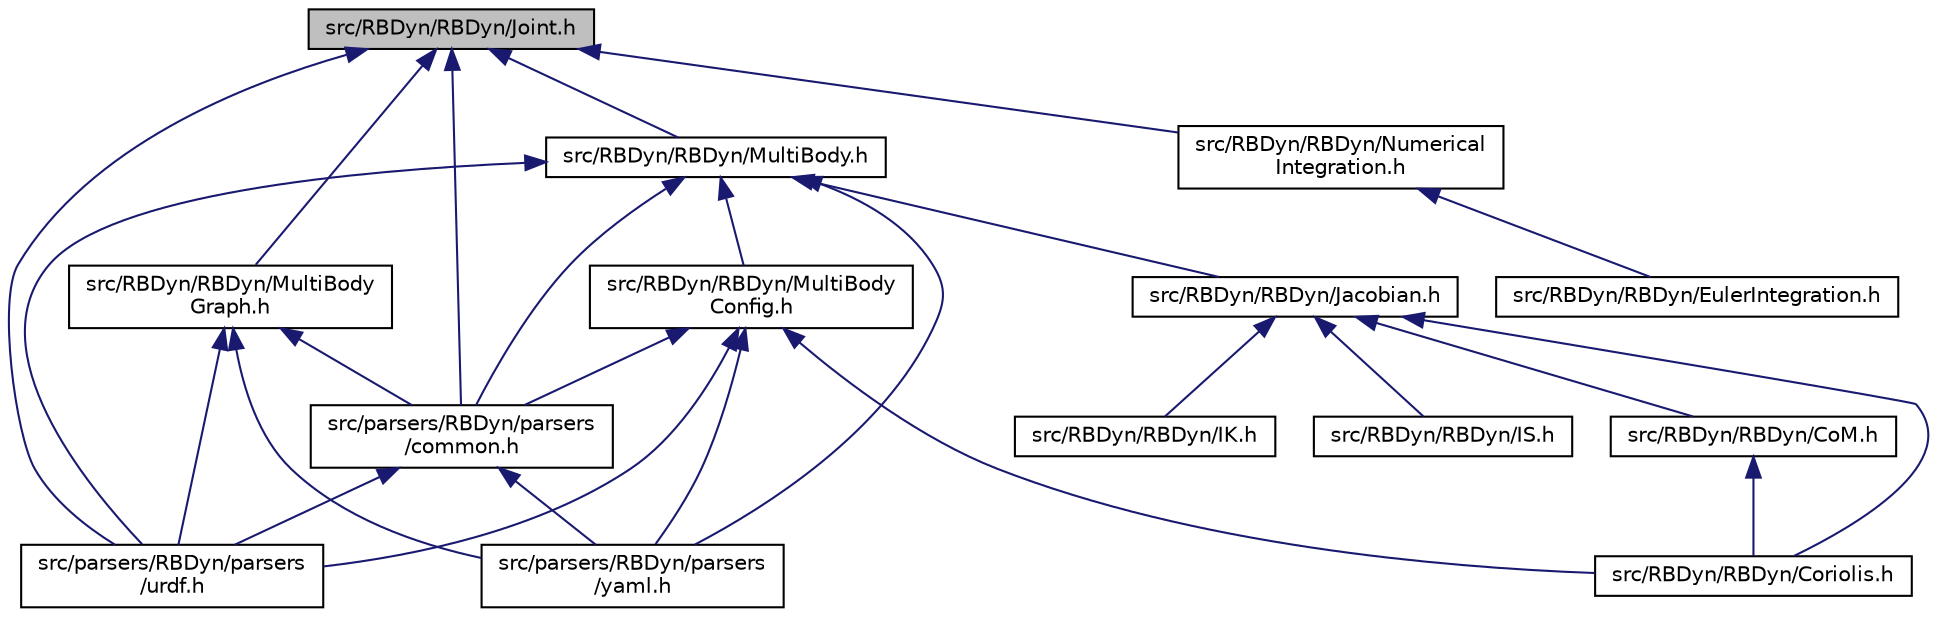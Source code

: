 digraph "src/RBDyn/RBDyn/Joint.h"
{
 // LATEX_PDF_SIZE
  edge [fontname="Helvetica",fontsize="10",labelfontname="Helvetica",labelfontsize="10"];
  node [fontname="Helvetica",fontsize="10",shape=record];
  Node1 [label="src/RBDyn/RBDyn/Joint.h",height=0.2,width=0.4,color="black", fillcolor="grey75", style="filled", fontcolor="black",tooltip=" "];
  Node1 -> Node2 [dir="back",color="midnightblue",fontsize="10",style="solid",fontname="Helvetica"];
  Node2 [label="src/parsers/RBDyn/parsers\l/common.h",height=0.2,width=0.4,color="black", fillcolor="white", style="filled",URL="$common_8h.html",tooltip=" "];
  Node2 -> Node3 [dir="back",color="midnightblue",fontsize="10",style="solid",fontname="Helvetica"];
  Node3 [label="src/parsers/RBDyn/parsers\l/urdf.h",height=0.2,width=0.4,color="black", fillcolor="white", style="filled",URL="$urdf_8h.html",tooltip=" "];
  Node2 -> Node4 [dir="back",color="midnightblue",fontsize="10",style="solid",fontname="Helvetica"];
  Node4 [label="src/parsers/RBDyn/parsers\l/yaml.h",height=0.2,width=0.4,color="black", fillcolor="white", style="filled",URL="$yaml_8h.html",tooltip=" "];
  Node1 -> Node3 [dir="back",color="midnightblue",fontsize="10",style="solid",fontname="Helvetica"];
  Node1 -> Node5 [dir="back",color="midnightblue",fontsize="10",style="solid",fontname="Helvetica"];
  Node5 [label="src/RBDyn/RBDyn/MultiBody.h",height=0.2,width=0.4,color="black", fillcolor="white", style="filled",URL="$MultiBody_8h.html",tooltip=" "];
  Node5 -> Node2 [dir="back",color="midnightblue",fontsize="10",style="solid",fontname="Helvetica"];
  Node5 -> Node3 [dir="back",color="midnightblue",fontsize="10",style="solid",fontname="Helvetica"];
  Node5 -> Node4 [dir="back",color="midnightblue",fontsize="10",style="solid",fontname="Helvetica"];
  Node5 -> Node6 [dir="back",color="midnightblue",fontsize="10",style="solid",fontname="Helvetica"];
  Node6 [label="src/RBDyn/RBDyn/Jacobian.h",height=0.2,width=0.4,color="black", fillcolor="white", style="filled",URL="$Jacobian_8h.html",tooltip=" "];
  Node6 -> Node7 [dir="back",color="midnightblue",fontsize="10",style="solid",fontname="Helvetica"];
  Node7 [label="src/RBDyn/RBDyn/CoM.h",height=0.2,width=0.4,color="black", fillcolor="white", style="filled",URL="$CoM_8h.html",tooltip=" "];
  Node7 -> Node8 [dir="back",color="midnightblue",fontsize="10",style="solid",fontname="Helvetica"];
  Node8 [label="src/RBDyn/RBDyn/Coriolis.h",height=0.2,width=0.4,color="black", fillcolor="white", style="filled",URL="$Coriolis_8h.html",tooltip=" "];
  Node6 -> Node8 [dir="back",color="midnightblue",fontsize="10",style="solid",fontname="Helvetica"];
  Node6 -> Node9 [dir="back",color="midnightblue",fontsize="10",style="solid",fontname="Helvetica"];
  Node9 [label="src/RBDyn/RBDyn/IK.h",height=0.2,width=0.4,color="black", fillcolor="white", style="filled",URL="$IK_8h.html",tooltip=" "];
  Node6 -> Node10 [dir="back",color="midnightblue",fontsize="10",style="solid",fontname="Helvetica"];
  Node10 [label="src/RBDyn/RBDyn/IS.h",height=0.2,width=0.4,color="black", fillcolor="white", style="filled",URL="$IS_8h.html",tooltip=" "];
  Node5 -> Node11 [dir="back",color="midnightblue",fontsize="10",style="solid",fontname="Helvetica"];
  Node11 [label="src/RBDyn/RBDyn/MultiBody\lConfig.h",height=0.2,width=0.4,color="black", fillcolor="white", style="filled",URL="$MultiBodyConfig_8h.html",tooltip=" "];
  Node11 -> Node2 [dir="back",color="midnightblue",fontsize="10",style="solid",fontname="Helvetica"];
  Node11 -> Node3 [dir="back",color="midnightblue",fontsize="10",style="solid",fontname="Helvetica"];
  Node11 -> Node4 [dir="back",color="midnightblue",fontsize="10",style="solid",fontname="Helvetica"];
  Node11 -> Node8 [dir="back",color="midnightblue",fontsize="10",style="solid",fontname="Helvetica"];
  Node1 -> Node12 [dir="back",color="midnightblue",fontsize="10",style="solid",fontname="Helvetica"];
  Node12 [label="src/RBDyn/RBDyn/Numerical\lIntegration.h",height=0.2,width=0.4,color="black", fillcolor="white", style="filled",URL="$NumericalIntegration_8h.html",tooltip=" "];
  Node12 -> Node13 [dir="back",color="midnightblue",fontsize="10",style="solid",fontname="Helvetica"];
  Node13 [label="src/RBDyn/RBDyn/EulerIntegration.h",height=0.2,width=0.4,color="black", fillcolor="white", style="filled",URL="$EulerIntegration_8h.html",tooltip=" "];
  Node1 -> Node14 [dir="back",color="midnightblue",fontsize="10",style="solid",fontname="Helvetica"];
  Node14 [label="src/RBDyn/RBDyn/MultiBody\lGraph.h",height=0.2,width=0.4,color="black", fillcolor="white", style="filled",URL="$MultiBodyGraph_8h.html",tooltip=" "];
  Node14 -> Node2 [dir="back",color="midnightblue",fontsize="10",style="solid",fontname="Helvetica"];
  Node14 -> Node3 [dir="back",color="midnightblue",fontsize="10",style="solid",fontname="Helvetica"];
  Node14 -> Node4 [dir="back",color="midnightblue",fontsize="10",style="solid",fontname="Helvetica"];
}

